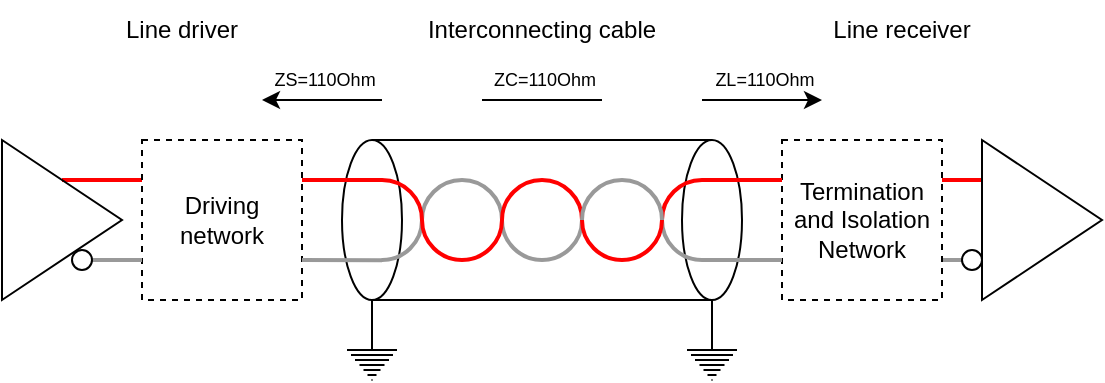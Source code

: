 <mxfile version="26.1.1">
  <diagram name="Page-1" id="D5Onpy6a3gTQysSf5dZt">
    <mxGraphModel dx="941" dy="510" grid="1" gridSize="10" guides="1" tooltips="1" connect="1" arrows="1" fold="1" page="1" pageScale="1" pageWidth="850" pageHeight="1100" math="0" shadow="0">
      <root>
        <mxCell id="0" />
        <mxCell id="1" parent="0" />
        <mxCell id="a85l83p3yBVEJmJn7r8p-13" style="edgeStyle=orthogonalEdgeStyle;rounded=0;orthogonalLoop=1;jettySize=auto;html=1;exitX=0;exitY=0.25;exitDx=0;exitDy=0;entryX=0.5;entryY=0;entryDx=0;entryDy=0;endArrow=none;endFill=1;startFill=0;strokeWidth=2;strokeColor=#FF0000;" edge="1" parent="1" source="a85l83p3yBVEJmJn7r8p-3" target="a85l83p3yBVEJmJn7r8p-11">
          <mxGeometry relative="1" as="geometry">
            <Array as="points">
              <mxPoint x="270" y="420" />
              <mxPoint x="270" y="420" />
            </Array>
          </mxGeometry>
        </mxCell>
        <mxCell id="a85l83p3yBVEJmJn7r8p-3" value="Driving network" style="rounded=0;whiteSpace=wrap;html=1;dashed=1;labelBackgroundColor=none;fillColor=none;" vertex="1" parent="1">
          <mxGeometry x="280" y="400" width="80" height="80" as="geometry" />
        </mxCell>
        <mxCell id="a85l83p3yBVEJmJn7r8p-5" value="" style="ellipse;whiteSpace=wrap;html=1;labelBackgroundColor=none;fillColor=none;" vertex="1" parent="1">
          <mxGeometry x="380" y="400" width="30" height="80" as="geometry" />
        </mxCell>
        <mxCell id="a85l83p3yBVEJmJn7r8p-6" value="" style="ellipse;whiteSpace=wrap;html=1;labelBackgroundColor=none;fillColor=none;" vertex="1" parent="1">
          <mxGeometry x="550" y="400" width="30" height="80" as="geometry" />
        </mxCell>
        <mxCell id="a85l83p3yBVEJmJn7r8p-11" value="" style="triangle;whiteSpace=wrap;html=1;fillColor=none;" vertex="1" parent="1">
          <mxGeometry x="210" y="400" width="60" height="80" as="geometry" />
        </mxCell>
        <mxCell id="a85l83p3yBVEJmJn7r8p-14" style="edgeStyle=orthogonalEdgeStyle;rounded=0;orthogonalLoop=1;jettySize=auto;html=1;exitX=1;exitY=0.5;exitDx=0;exitDy=0;entryX=0;entryY=0.75;entryDx=0;entryDy=0;endArrow=none;startFill=0;strokeWidth=2;strokeColor=#999999;" edge="1" parent="1" source="a85l83p3yBVEJmJn7r8p-12" target="a85l83p3yBVEJmJn7r8p-3">
          <mxGeometry relative="1" as="geometry">
            <Array as="points" />
          </mxGeometry>
        </mxCell>
        <mxCell id="a85l83p3yBVEJmJn7r8p-12" value="" style="ellipse;whiteSpace=wrap;html=1;fillColor=none;" vertex="1" parent="1">
          <mxGeometry x="245" y="455" width="10" height="10" as="geometry" />
        </mxCell>
        <mxCell id="a85l83p3yBVEJmJn7r8p-18" style="edgeStyle=orthogonalEdgeStyle;rounded=0;orthogonalLoop=1;jettySize=auto;html=1;exitX=1;exitY=0.75;exitDx=0;exitDy=0;entryX=0;entryY=0.5;entryDx=0;entryDy=0;endArrow=none;endFill=1;startFill=0;strokeWidth=2;strokeColor=#999999;" edge="1" parent="1" source="a85l83p3yBVEJmJn7r8p-15" target="a85l83p3yBVEJmJn7r8p-17">
          <mxGeometry relative="1" as="geometry" />
        </mxCell>
        <mxCell id="a85l83p3yBVEJmJn7r8p-19" style="edgeStyle=orthogonalEdgeStyle;rounded=0;orthogonalLoop=1;jettySize=auto;html=1;exitX=1;exitY=0.25;exitDx=0;exitDy=0;entryX=0;entryY=0.25;entryDx=0;entryDy=0;endArrow=none;endFill=1;startFill=0;strokeWidth=2;strokeColor=#FF0000;" edge="1" parent="1" source="a85l83p3yBVEJmJn7r8p-15" target="a85l83p3yBVEJmJn7r8p-16">
          <mxGeometry relative="1" as="geometry" />
        </mxCell>
        <mxCell id="a85l83p3yBVEJmJn7r8p-15" value="Termination and Isolation Network" style="rounded=0;whiteSpace=wrap;html=1;dashed=1;labelBackgroundColor=none;fillColor=none;" vertex="1" parent="1">
          <mxGeometry x="600" y="400" width="80" height="80" as="geometry" />
        </mxCell>
        <mxCell id="a85l83p3yBVEJmJn7r8p-16" value="" style="triangle;whiteSpace=wrap;html=1;fillColor=none;" vertex="1" parent="1">
          <mxGeometry x="700" y="400" width="60" height="80" as="geometry" />
        </mxCell>
        <mxCell id="a85l83p3yBVEJmJn7r8p-17" value="" style="ellipse;whiteSpace=wrap;html=1;fillColor=none;" vertex="1" parent="1">
          <mxGeometry x="690" y="455" width="10" height="10" as="geometry" />
        </mxCell>
        <mxCell id="a85l83p3yBVEJmJn7r8p-21" value="" style="verticalLabelPosition=bottom;verticalAlign=top;html=1;shape=mxgraph.basic.arc;startAngle=0.75;endAngle=0.25;strokeColor=#999999;strokeWidth=2;" vertex="1" parent="1">
          <mxGeometry x="420" y="420" width="40" height="40" as="geometry" />
        </mxCell>
        <mxCell id="a85l83p3yBVEJmJn7r8p-22" value="" style="verticalLabelPosition=bottom;verticalAlign=top;html=1;shape=mxgraph.basic.arc;startAngle=0.75;endAngle=0.25;rotation=-180;strokeColor=#999999;strokeWidth=2;" vertex="1" parent="1">
          <mxGeometry x="460" y="420" width="40" height="40" as="geometry" />
        </mxCell>
        <mxCell id="a85l83p3yBVEJmJn7r8p-23" value="" style="verticalLabelPosition=bottom;verticalAlign=top;html=1;shape=mxgraph.basic.arc;startAngle=0.75;endAngle=0.002;strokeColor=#999999;rotation=-90;strokeWidth=2;" vertex="1" parent="1">
          <mxGeometry x="540" y="420" width="40" height="40" as="geometry" />
        </mxCell>
        <mxCell id="a85l83p3yBVEJmJn7r8p-27" value="" style="verticalLabelPosition=bottom;verticalAlign=top;html=1;shape=mxgraph.basic.arc;startAngle=0.75;endAngle=0.002;rotation=-180;strokeColor=#999999;strokeWidth=2;" vertex="1" parent="1">
          <mxGeometry x="380" y="420" width="40" height="40" as="geometry" />
        </mxCell>
        <mxCell id="a85l83p3yBVEJmJn7r8p-28" value="" style="verticalLabelPosition=bottom;verticalAlign=top;html=1;shape=mxgraph.basic.arc;startAngle=0.75;endAngle=0.25;rotation=-180;strokeColor=#FF0000;strokeWidth=2;" vertex="1" parent="1">
          <mxGeometry x="420" y="420" width="40" height="40" as="geometry" />
        </mxCell>
        <mxCell id="a85l83p3yBVEJmJn7r8p-29" value="" style="verticalLabelPosition=bottom;verticalAlign=top;html=1;shape=mxgraph.basic.arc;startAngle=0.75;endAngle=0.25;rotation=0;strokeColor=#FF0000;strokeWidth=2;" vertex="1" parent="1">
          <mxGeometry x="460" y="420" width="40" height="40" as="geometry" />
        </mxCell>
        <mxCell id="a85l83p3yBVEJmJn7r8p-30" value="" style="verticalLabelPosition=bottom;verticalAlign=top;html=1;shape=mxgraph.basic.arc;startAngle=0.75;endAngle=0.002;rotation=0;strokeColor=#FF0000;strokeWidth=2;" vertex="1" parent="1">
          <mxGeometry x="540" y="420" width="40" height="40" as="geometry" />
        </mxCell>
        <mxCell id="a85l83p3yBVEJmJn7r8p-31" value="" style="verticalLabelPosition=bottom;verticalAlign=top;html=1;shape=mxgraph.basic.arc;startAngle=0.75;endAngle=0.002;rotation=90;strokeColor=#FF0000;strokeWidth=2;" vertex="1" parent="1">
          <mxGeometry x="380" y="420" width="40" height="40" as="geometry" />
        </mxCell>
        <mxCell id="a85l83p3yBVEJmJn7r8p-32" style="edgeStyle=orthogonalEdgeStyle;rounded=0;orthogonalLoop=1;jettySize=auto;html=1;exitX=1;exitY=0.25;exitDx=0;exitDy=0;entryX=-0.001;entryY=0.495;entryDx=0;entryDy=0;entryPerimeter=0;endArrow=none;startFill=0;strokeColor=#FF0000;strokeWidth=2;" edge="1" parent="1" source="a85l83p3yBVEJmJn7r8p-3" target="a85l83p3yBVEJmJn7r8p-31">
          <mxGeometry relative="1" as="geometry">
            <Array as="points">
              <mxPoint x="390" y="420" />
              <mxPoint x="390" y="420" />
            </Array>
          </mxGeometry>
        </mxCell>
        <mxCell id="a85l83p3yBVEJmJn7r8p-33" style="edgeStyle=orthogonalEdgeStyle;rounded=0;orthogonalLoop=1;jettySize=auto;html=1;exitX=1;exitY=0.75;exitDx=0;exitDy=0;entryX=0.499;entryY=-0.002;entryDx=0;entryDy=0;entryPerimeter=0;endArrow=none;startFill=0;strokeColor=#999999;strokeWidth=2;" edge="1" parent="1" source="a85l83p3yBVEJmJn7r8p-3" target="a85l83p3yBVEJmJn7r8p-27">
          <mxGeometry relative="1" as="geometry">
            <Array as="points">
              <mxPoint x="400" y="460" />
            </Array>
          </mxGeometry>
        </mxCell>
        <mxCell id="a85l83p3yBVEJmJn7r8p-37" value="" style="verticalLabelPosition=bottom;verticalAlign=top;html=1;shape=mxgraph.basic.arc;startAngle=0.75;endAngle=0.25;strokeColor=#999999;strokeWidth=2;" vertex="1" parent="1">
          <mxGeometry x="500" y="420" width="40" height="40" as="geometry" />
        </mxCell>
        <mxCell id="a85l83p3yBVEJmJn7r8p-38" value="" style="verticalLabelPosition=bottom;verticalAlign=top;html=1;shape=mxgraph.basic.arc;startAngle=0.75;endAngle=0.25;rotation=-180;strokeColor=#FF0000;strokeWidth=2;" vertex="1" parent="1">
          <mxGeometry x="500" y="420" width="40" height="40" as="geometry" />
        </mxCell>
        <mxCell id="a85l83p3yBVEJmJn7r8p-39" style="edgeStyle=orthogonalEdgeStyle;rounded=0;orthogonalLoop=1;jettySize=auto;html=1;exitX=0;exitY=0.25;exitDx=0;exitDy=0;entryX=0.5;entryY=0;entryDx=0;entryDy=0;entryPerimeter=0;endArrow=none;startFill=0;strokeColor=#FF0000;strokeWidth=2;" edge="1" parent="1" source="a85l83p3yBVEJmJn7r8p-15" target="a85l83p3yBVEJmJn7r8p-30">
          <mxGeometry relative="1" as="geometry">
            <Array as="points">
              <mxPoint x="570" y="420" />
              <mxPoint x="570" y="420" />
            </Array>
          </mxGeometry>
        </mxCell>
        <mxCell id="a85l83p3yBVEJmJn7r8p-40" style="edgeStyle=orthogonalEdgeStyle;rounded=0;orthogonalLoop=1;jettySize=auto;html=1;exitX=0;exitY=0.75;exitDx=0;exitDy=0;entryX=0;entryY=0.5;entryDx=0;entryDy=0;entryPerimeter=0;endArrow=none;startFill=0;strokeColor=#999999;strokeWidth=2;" edge="1" parent="1" source="a85l83p3yBVEJmJn7r8p-15" target="a85l83p3yBVEJmJn7r8p-23">
          <mxGeometry relative="1" as="geometry">
            <Array as="points">
              <mxPoint x="570" y="460" />
              <mxPoint x="570" y="460" />
            </Array>
          </mxGeometry>
        </mxCell>
        <mxCell id="a85l83p3yBVEJmJn7r8p-41" value="" style="endArrow=none;html=1;rounded=0;exitX=0.5;exitY=0;exitDx=0;exitDy=0;entryX=0.5;entryY=0;entryDx=0;entryDy=0;" edge="1" parent="1" source="a85l83p3yBVEJmJn7r8p-5" target="a85l83p3yBVEJmJn7r8p-6">
          <mxGeometry width="50" height="50" relative="1" as="geometry">
            <mxPoint x="430" y="410" as="sourcePoint" />
            <mxPoint x="480" y="360" as="targetPoint" />
          </mxGeometry>
        </mxCell>
        <mxCell id="a85l83p3yBVEJmJn7r8p-42" value="" style="endArrow=none;html=1;rounded=0;exitX=0.5;exitY=1;exitDx=0;exitDy=0;entryX=0.5;entryY=1;entryDx=0;entryDy=0;" edge="1" parent="1" source="a85l83p3yBVEJmJn7r8p-5" target="a85l83p3yBVEJmJn7r8p-6">
          <mxGeometry width="50" height="50" relative="1" as="geometry">
            <mxPoint x="420" y="520" as="sourcePoint" />
            <mxPoint x="470" y="470" as="targetPoint" />
          </mxGeometry>
        </mxCell>
        <mxCell id="a85l83p3yBVEJmJn7r8p-45" style="edgeStyle=orthogonalEdgeStyle;rounded=0;orthogonalLoop=1;jettySize=auto;html=1;exitX=0.5;exitY=0;exitDx=0;exitDy=0;exitPerimeter=0;entryX=0.5;entryY=1;entryDx=0;entryDy=0;endArrow=none;startFill=0;" edge="1" parent="1" source="a85l83p3yBVEJmJn7r8p-43" target="a85l83p3yBVEJmJn7r8p-5">
          <mxGeometry relative="1" as="geometry" />
        </mxCell>
        <mxCell id="a85l83p3yBVEJmJn7r8p-43" value="" style="pointerEvents=1;verticalLabelPosition=bottom;shadow=0;dashed=0;align=center;html=1;verticalAlign=top;shape=mxgraph.electrical.signal_sources.protective_earth;" vertex="1" parent="1">
          <mxGeometry x="382.5" y="500" width="25" height="20" as="geometry" />
        </mxCell>
        <mxCell id="a85l83p3yBVEJmJn7r8p-46" style="edgeStyle=orthogonalEdgeStyle;rounded=0;orthogonalLoop=1;jettySize=auto;html=1;exitX=0.5;exitY=0;exitDx=0;exitDy=0;exitPerimeter=0;entryX=0.5;entryY=1;entryDx=0;entryDy=0;endArrow=none;startFill=0;" edge="1" parent="1" source="a85l83p3yBVEJmJn7r8p-44" target="a85l83p3yBVEJmJn7r8p-6">
          <mxGeometry relative="1" as="geometry">
            <mxPoint x="565.04" y="480" as="targetPoint" />
          </mxGeometry>
        </mxCell>
        <mxCell id="a85l83p3yBVEJmJn7r8p-44" value="" style="pointerEvents=1;verticalLabelPosition=bottom;shadow=0;dashed=0;align=center;html=1;verticalAlign=top;shape=mxgraph.electrical.signal_sources.protective_earth;" vertex="1" parent="1">
          <mxGeometry x="552.5" y="500" width="25" height="20" as="geometry" />
        </mxCell>
        <mxCell id="a85l83p3yBVEJmJn7r8p-47" value="" style="endArrow=classic;html=1;rounded=0;" edge="1" parent="1">
          <mxGeometry width="50" height="50" relative="1" as="geometry">
            <mxPoint x="400" y="380" as="sourcePoint" />
            <mxPoint x="340" y="380" as="targetPoint" />
          </mxGeometry>
        </mxCell>
        <mxCell id="a85l83p3yBVEJmJn7r8p-48" value="ZS=110Ohm" style="edgeLabel;html=1;align=center;verticalAlign=middle;resizable=0;points=[];fontSize=9;labelBackgroundColor=none;" vertex="1" connectable="0" parent="a85l83p3yBVEJmJn7r8p-47">
          <mxGeometry x="-0.21" y="1" relative="1" as="geometry">
            <mxPoint x="-6" y="-11" as="offset" />
          </mxGeometry>
        </mxCell>
        <mxCell id="a85l83p3yBVEJmJn7r8p-49" value="" style="endArrow=none;html=1;rounded=0;startFill=1;startArrow=classic;" edge="1" parent="1">
          <mxGeometry width="50" height="50" relative="1" as="geometry">
            <mxPoint x="620" y="380" as="sourcePoint" />
            <mxPoint x="560" y="380" as="targetPoint" />
          </mxGeometry>
        </mxCell>
        <mxCell id="a85l83p3yBVEJmJn7r8p-50" value="ZL=110Ohm" style="edgeLabel;html=1;align=center;verticalAlign=middle;resizable=0;points=[];fontSize=9;labelBackgroundColor=none;" vertex="1" connectable="0" parent="a85l83p3yBVEJmJn7r8p-49">
          <mxGeometry x="-0.21" y="1" relative="1" as="geometry">
            <mxPoint x="-6" y="-11" as="offset" />
          </mxGeometry>
        </mxCell>
        <mxCell id="a85l83p3yBVEJmJn7r8p-51" value="" style="endArrow=none;html=1;rounded=0;startFill=0;startArrow=none;" edge="1" parent="1">
          <mxGeometry width="50" height="50" relative="1" as="geometry">
            <mxPoint x="510" y="380" as="sourcePoint" />
            <mxPoint x="450" y="380" as="targetPoint" />
          </mxGeometry>
        </mxCell>
        <mxCell id="a85l83p3yBVEJmJn7r8p-52" value="ZC=110Ohm" style="edgeLabel;html=1;align=center;verticalAlign=middle;resizable=0;points=[];fontSize=9;labelBackgroundColor=none;" vertex="1" connectable="0" parent="a85l83p3yBVEJmJn7r8p-51">
          <mxGeometry x="-0.21" y="1" relative="1" as="geometry">
            <mxPoint x="-6" y="-11" as="offset" />
          </mxGeometry>
        </mxCell>
        <mxCell id="a85l83p3yBVEJmJn7r8p-53" value="Interconnecting cable" style="text;html=1;align=center;verticalAlign=middle;whiteSpace=wrap;rounded=0;" vertex="1" parent="1">
          <mxGeometry x="390" y="330" width="180" height="30" as="geometry" />
        </mxCell>
        <mxCell id="a85l83p3yBVEJmJn7r8p-54" value="Line driver" style="text;html=1;align=center;verticalAlign=middle;whiteSpace=wrap;rounded=0;" vertex="1" parent="1">
          <mxGeometry x="210" y="330" width="180" height="30" as="geometry" />
        </mxCell>
        <mxCell id="a85l83p3yBVEJmJn7r8p-55" value="Line receiver" style="text;html=1;align=center;verticalAlign=middle;whiteSpace=wrap;rounded=0;" vertex="1" parent="1">
          <mxGeometry x="570" y="330" width="180" height="30" as="geometry" />
        </mxCell>
      </root>
    </mxGraphModel>
  </diagram>
</mxfile>
